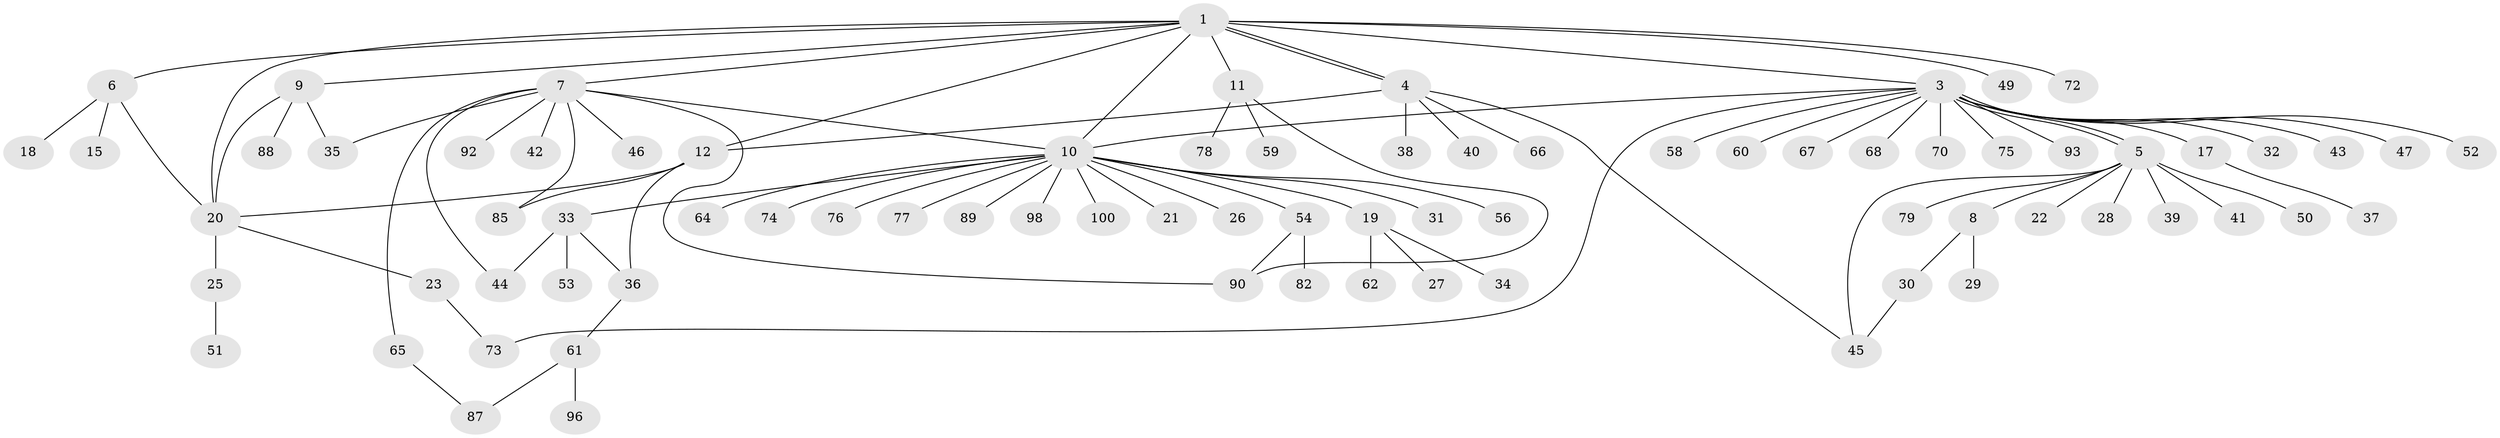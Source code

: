 // original degree distribution, {13: 0.01, 1: 0.58, 16: 0.01, 7: 0.01, 11: 0.03, 5: 0.03, 3: 0.09, 4: 0.02, 2: 0.19, 6: 0.02, 9: 0.01}
// Generated by graph-tools (version 1.1) at 2025/38/02/21/25 10:38:54]
// undirected, 79 vertices, 96 edges
graph export_dot {
graph [start="1"]
  node [color=gray90,style=filled];
  1 [super="+2"];
  3 [super="+24"];
  4 [super="+97"];
  5 [super="+84"];
  6 [super="+16"];
  7 [super="+71"];
  8;
  9 [super="+63"];
  10 [super="+14"];
  11 [super="+48"];
  12 [super="+13"];
  15;
  17 [super="+81"];
  18;
  19 [super="+69"];
  20;
  21;
  22;
  23;
  25 [super="+55"];
  26;
  27;
  28;
  29 [super="+86"];
  30;
  31;
  32;
  33 [super="+57"];
  34;
  35;
  36 [super="+80"];
  37;
  38;
  39;
  40;
  41;
  42;
  43;
  44;
  45;
  46;
  47;
  49;
  50;
  51;
  52;
  53;
  54;
  56;
  58 [super="+95"];
  59;
  60;
  61;
  62;
  64;
  65;
  66;
  67;
  68;
  70 [super="+83"];
  72;
  73 [super="+99"];
  74;
  75;
  76;
  77;
  78;
  79;
  82;
  85;
  87 [super="+91"];
  88;
  89;
  90 [super="+94"];
  92;
  93;
  96;
  98;
  100;
  1 -- 3;
  1 -- 4;
  1 -- 4;
  1 -- 6;
  1 -- 7;
  1 -- 9;
  1 -- 10;
  1 -- 11;
  1 -- 12;
  1 -- 20;
  1 -- 49;
  1 -- 72;
  3 -- 5;
  3 -- 5;
  3 -- 10;
  3 -- 17;
  3 -- 32;
  3 -- 43;
  3 -- 47;
  3 -- 60;
  3 -- 67;
  3 -- 68;
  3 -- 70;
  3 -- 73;
  3 -- 75;
  3 -- 93;
  3 -- 58;
  3 -- 52;
  4 -- 12;
  4 -- 38;
  4 -- 40;
  4 -- 66;
  4 -- 45;
  5 -- 8;
  5 -- 22;
  5 -- 28;
  5 -- 39;
  5 -- 41;
  5 -- 45;
  5 -- 50;
  5 -- 79;
  6 -- 15;
  6 -- 18;
  6 -- 20;
  7 -- 35;
  7 -- 42;
  7 -- 44;
  7 -- 46;
  7 -- 65;
  7 -- 85;
  7 -- 90;
  7 -- 92;
  7 -- 10;
  8 -- 29;
  8 -- 30;
  9 -- 20;
  9 -- 88;
  9 -- 35;
  10 -- 26;
  10 -- 31;
  10 -- 33 [weight=2];
  10 -- 56;
  10 -- 74;
  10 -- 77;
  10 -- 89;
  10 -- 98;
  10 -- 64;
  10 -- 100;
  10 -- 76;
  10 -- 19;
  10 -- 21;
  10 -- 54;
  11 -- 59;
  11 -- 90;
  11 -- 78;
  12 -- 20;
  12 -- 36;
  12 -- 85;
  17 -- 37;
  19 -- 27;
  19 -- 34;
  19 -- 62;
  20 -- 23;
  20 -- 25;
  23 -- 73;
  25 -- 51;
  30 -- 45;
  33 -- 44;
  33 -- 53;
  33 -- 36;
  36 -- 61;
  54 -- 82;
  54 -- 90;
  61 -- 96;
  61 -- 87;
  65 -- 87;
}
